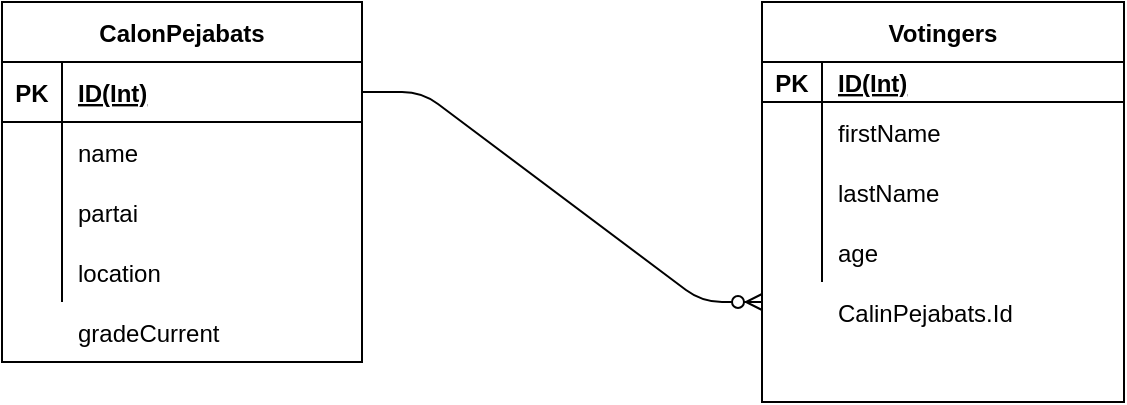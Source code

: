 <mxfile version="14.2.2" type="github">
  <diagram id="4e3UxaZ-aunPeWIKxLdw" name="Page-1">
    <mxGraphModel dx="1102" dy="555" grid="1" gridSize="10" guides="1" tooltips="1" connect="1" arrows="1" fold="1" page="1" pageScale="1" pageWidth="850" pageHeight="1100" math="0" shadow="0">
      <root>
        <mxCell id="0" />
        <mxCell id="1" parent="0" />
        <mxCell id="x81bb7SUoJlI-q2wmtpL-1" value="CalonPejabats" style="shape=table;startSize=30;container=1;collapsible=1;childLayout=tableLayout;fixedRows=1;rowLines=0;fontStyle=1;align=center;resizeLast=1;" vertex="1" parent="1">
          <mxGeometry x="120" y="70" width="180" height="180" as="geometry" />
        </mxCell>
        <mxCell id="x81bb7SUoJlI-q2wmtpL-2" value="" style="shape=partialRectangle;collapsible=0;dropTarget=0;pointerEvents=0;fillColor=none;top=0;left=0;bottom=1;right=0;points=[[0,0.5],[1,0.5]];portConstraint=eastwest;" vertex="1" parent="x81bb7SUoJlI-q2wmtpL-1">
          <mxGeometry y="30" width="180" height="30" as="geometry" />
        </mxCell>
        <mxCell id="x81bb7SUoJlI-q2wmtpL-3" value="PK" style="shape=partialRectangle;connectable=0;fillColor=none;top=0;left=0;bottom=0;right=0;fontStyle=1;overflow=hidden;" vertex="1" parent="x81bb7SUoJlI-q2wmtpL-2">
          <mxGeometry width="30" height="30" as="geometry" />
        </mxCell>
        <mxCell id="x81bb7SUoJlI-q2wmtpL-4" value="ID(Int)" style="shape=partialRectangle;connectable=0;fillColor=none;top=0;left=0;bottom=0;right=0;align=left;spacingLeft=6;fontStyle=5;overflow=hidden;" vertex="1" parent="x81bb7SUoJlI-q2wmtpL-2">
          <mxGeometry x="30" width="150" height="30" as="geometry" />
        </mxCell>
        <mxCell id="x81bb7SUoJlI-q2wmtpL-5" value="" style="shape=partialRectangle;collapsible=0;dropTarget=0;pointerEvents=0;fillColor=none;top=0;left=0;bottom=0;right=0;points=[[0,0.5],[1,0.5]];portConstraint=eastwest;" vertex="1" parent="x81bb7SUoJlI-q2wmtpL-1">
          <mxGeometry y="60" width="180" height="30" as="geometry" />
        </mxCell>
        <mxCell id="x81bb7SUoJlI-q2wmtpL-6" value="" style="shape=partialRectangle;connectable=0;fillColor=none;top=0;left=0;bottom=0;right=0;editable=1;overflow=hidden;" vertex="1" parent="x81bb7SUoJlI-q2wmtpL-5">
          <mxGeometry width="30" height="30" as="geometry" />
        </mxCell>
        <mxCell id="x81bb7SUoJlI-q2wmtpL-7" value="name" style="shape=partialRectangle;connectable=0;fillColor=none;top=0;left=0;bottom=0;right=0;align=left;spacingLeft=6;overflow=hidden;" vertex="1" parent="x81bb7SUoJlI-q2wmtpL-5">
          <mxGeometry x="30" width="150" height="30" as="geometry" />
        </mxCell>
        <mxCell id="x81bb7SUoJlI-q2wmtpL-8" value="" style="shape=partialRectangle;collapsible=0;dropTarget=0;pointerEvents=0;fillColor=none;top=0;left=0;bottom=0;right=0;points=[[0,0.5],[1,0.5]];portConstraint=eastwest;" vertex="1" parent="x81bb7SUoJlI-q2wmtpL-1">
          <mxGeometry y="90" width="180" height="30" as="geometry" />
        </mxCell>
        <mxCell id="x81bb7SUoJlI-q2wmtpL-9" value="" style="shape=partialRectangle;connectable=0;fillColor=none;top=0;left=0;bottom=0;right=0;editable=1;overflow=hidden;" vertex="1" parent="x81bb7SUoJlI-q2wmtpL-8">
          <mxGeometry width="30" height="30" as="geometry" />
        </mxCell>
        <mxCell id="x81bb7SUoJlI-q2wmtpL-10" value="partai" style="shape=partialRectangle;connectable=0;fillColor=none;top=0;left=0;bottom=0;right=0;align=left;spacingLeft=6;overflow=hidden;" vertex="1" parent="x81bb7SUoJlI-q2wmtpL-8">
          <mxGeometry x="30" width="150" height="30" as="geometry" />
        </mxCell>
        <mxCell id="x81bb7SUoJlI-q2wmtpL-11" value="" style="shape=partialRectangle;collapsible=0;dropTarget=0;pointerEvents=0;fillColor=none;top=0;left=0;bottom=0;right=0;points=[[0,0.5],[1,0.5]];portConstraint=eastwest;" vertex="1" parent="x81bb7SUoJlI-q2wmtpL-1">
          <mxGeometry y="120" width="180" height="30" as="geometry" />
        </mxCell>
        <mxCell id="x81bb7SUoJlI-q2wmtpL-12" value="" style="shape=partialRectangle;connectable=0;fillColor=none;top=0;left=0;bottom=0;right=0;editable=1;overflow=hidden;" vertex="1" parent="x81bb7SUoJlI-q2wmtpL-11">
          <mxGeometry width="30" height="30" as="geometry" />
        </mxCell>
        <mxCell id="x81bb7SUoJlI-q2wmtpL-13" value="location" style="shape=partialRectangle;connectable=0;fillColor=none;top=0;left=0;bottom=0;right=0;align=left;spacingLeft=6;overflow=hidden;" vertex="1" parent="x81bb7SUoJlI-q2wmtpL-11">
          <mxGeometry x="30" width="150" height="30" as="geometry" />
        </mxCell>
        <mxCell id="x81bb7SUoJlI-q2wmtpL-14" value="Votingers" style="shape=table;startSize=30;container=1;collapsible=1;childLayout=tableLayout;fixedRows=1;rowLines=0;fontStyle=1;align=center;resizeLast=1;" vertex="1" parent="1">
          <mxGeometry x="500" y="70" width="181" height="200" as="geometry" />
        </mxCell>
        <mxCell id="x81bb7SUoJlI-q2wmtpL-15" value="" style="shape=partialRectangle;collapsible=0;dropTarget=0;pointerEvents=0;fillColor=none;top=0;left=0;bottom=1;right=0;points=[[0,0.5],[1,0.5]];portConstraint=eastwest;" vertex="1" parent="x81bb7SUoJlI-q2wmtpL-14">
          <mxGeometry y="30" width="181" height="20" as="geometry" />
        </mxCell>
        <mxCell id="x81bb7SUoJlI-q2wmtpL-16" value="PK" style="shape=partialRectangle;connectable=0;fillColor=none;top=0;left=0;bottom=0;right=0;fontStyle=1;overflow=hidden;" vertex="1" parent="x81bb7SUoJlI-q2wmtpL-15">
          <mxGeometry width="30" height="20" as="geometry" />
        </mxCell>
        <mxCell id="x81bb7SUoJlI-q2wmtpL-17" value="ID(Int)" style="shape=partialRectangle;connectable=0;fillColor=none;top=0;left=0;bottom=0;right=0;align=left;spacingLeft=6;fontStyle=5;overflow=hidden;" vertex="1" parent="x81bb7SUoJlI-q2wmtpL-15">
          <mxGeometry x="30" width="151" height="20" as="geometry" />
        </mxCell>
        <mxCell id="x81bb7SUoJlI-q2wmtpL-18" value="" style="shape=partialRectangle;collapsible=0;dropTarget=0;pointerEvents=0;fillColor=none;top=0;left=0;bottom=0;right=0;points=[[0,0.5],[1,0.5]];portConstraint=eastwest;" vertex="1" parent="x81bb7SUoJlI-q2wmtpL-14">
          <mxGeometry y="50" width="181" height="30" as="geometry" />
        </mxCell>
        <mxCell id="x81bb7SUoJlI-q2wmtpL-19" value="" style="shape=partialRectangle;connectable=0;fillColor=none;top=0;left=0;bottom=0;right=0;editable=1;overflow=hidden;" vertex="1" parent="x81bb7SUoJlI-q2wmtpL-18">
          <mxGeometry width="30" height="30" as="geometry" />
        </mxCell>
        <mxCell id="x81bb7SUoJlI-q2wmtpL-20" value="firstName" style="shape=partialRectangle;connectable=0;fillColor=none;top=0;left=0;bottom=0;right=0;align=left;spacingLeft=6;overflow=hidden;" vertex="1" parent="x81bb7SUoJlI-q2wmtpL-18">
          <mxGeometry x="30" width="151" height="30" as="geometry" />
        </mxCell>
        <mxCell id="x81bb7SUoJlI-q2wmtpL-21" value="" style="shape=partialRectangle;collapsible=0;dropTarget=0;pointerEvents=0;fillColor=none;top=0;left=0;bottom=0;right=0;points=[[0,0.5],[1,0.5]];portConstraint=eastwest;" vertex="1" parent="x81bb7SUoJlI-q2wmtpL-14">
          <mxGeometry y="80" width="181" height="30" as="geometry" />
        </mxCell>
        <mxCell id="x81bb7SUoJlI-q2wmtpL-22" value="" style="shape=partialRectangle;connectable=0;fillColor=none;top=0;left=0;bottom=0;right=0;editable=1;overflow=hidden;" vertex="1" parent="x81bb7SUoJlI-q2wmtpL-21">
          <mxGeometry width="30" height="30" as="geometry" />
        </mxCell>
        <mxCell id="x81bb7SUoJlI-q2wmtpL-23" value="lastName" style="shape=partialRectangle;connectable=0;fillColor=none;top=0;left=0;bottom=0;right=0;align=left;spacingLeft=6;overflow=hidden;" vertex="1" parent="x81bb7SUoJlI-q2wmtpL-21">
          <mxGeometry x="30" width="151" height="30" as="geometry" />
        </mxCell>
        <mxCell id="x81bb7SUoJlI-q2wmtpL-24" value="" style="shape=partialRectangle;collapsible=0;dropTarget=0;pointerEvents=0;fillColor=none;top=0;left=0;bottom=0;right=0;points=[[0,0.5],[1,0.5]];portConstraint=eastwest;" vertex="1" parent="x81bb7SUoJlI-q2wmtpL-14">
          <mxGeometry y="110" width="181" height="30" as="geometry" />
        </mxCell>
        <mxCell id="x81bb7SUoJlI-q2wmtpL-25" value="" style="shape=partialRectangle;connectable=0;fillColor=none;top=0;left=0;bottom=0;right=0;editable=1;overflow=hidden;" vertex="1" parent="x81bb7SUoJlI-q2wmtpL-24">
          <mxGeometry width="30" height="30" as="geometry" />
        </mxCell>
        <mxCell id="x81bb7SUoJlI-q2wmtpL-26" value="age" style="shape=partialRectangle;connectable=0;fillColor=none;top=0;left=0;bottom=0;right=0;align=left;spacingLeft=6;overflow=hidden;" vertex="1" parent="x81bb7SUoJlI-q2wmtpL-24">
          <mxGeometry x="30" width="151" height="30" as="geometry" />
        </mxCell>
        <mxCell id="x81bb7SUoJlI-q2wmtpL-27" value="gradeCurrent" style="shape=partialRectangle;connectable=0;fillColor=none;top=0;left=0;bottom=0;right=0;align=left;spacingLeft=6;overflow=hidden;" vertex="1" parent="1">
          <mxGeometry x="150" y="220" width="150" height="30" as="geometry" />
        </mxCell>
        <mxCell id="x81bb7SUoJlI-q2wmtpL-28" value="" style="edgeStyle=entityRelationEdgeStyle;fontSize=12;html=1;endArrow=ERzeroToMany;endFill=1;entryX=0;entryY=0.75;entryDx=0;entryDy=0;exitX=1;exitY=0.25;exitDx=0;exitDy=0;" edge="1" parent="1" source="x81bb7SUoJlI-q2wmtpL-1" target="x81bb7SUoJlI-q2wmtpL-14">
          <mxGeometry width="100" height="100" relative="1" as="geometry">
            <mxPoint x="360" y="270" as="sourcePoint" />
            <mxPoint x="490" y="230" as="targetPoint" />
          </mxGeometry>
        </mxCell>
        <mxCell id="x81bb7SUoJlI-q2wmtpL-33" value="CalinPejabats.Id" style="shape=partialRectangle;connectable=0;fillColor=none;top=0;left=0;bottom=0;right=0;align=left;spacingLeft=6;overflow=hidden;" vertex="1" parent="1">
          <mxGeometry x="530" y="210" width="151" height="30" as="geometry" />
        </mxCell>
      </root>
    </mxGraphModel>
  </diagram>
</mxfile>
